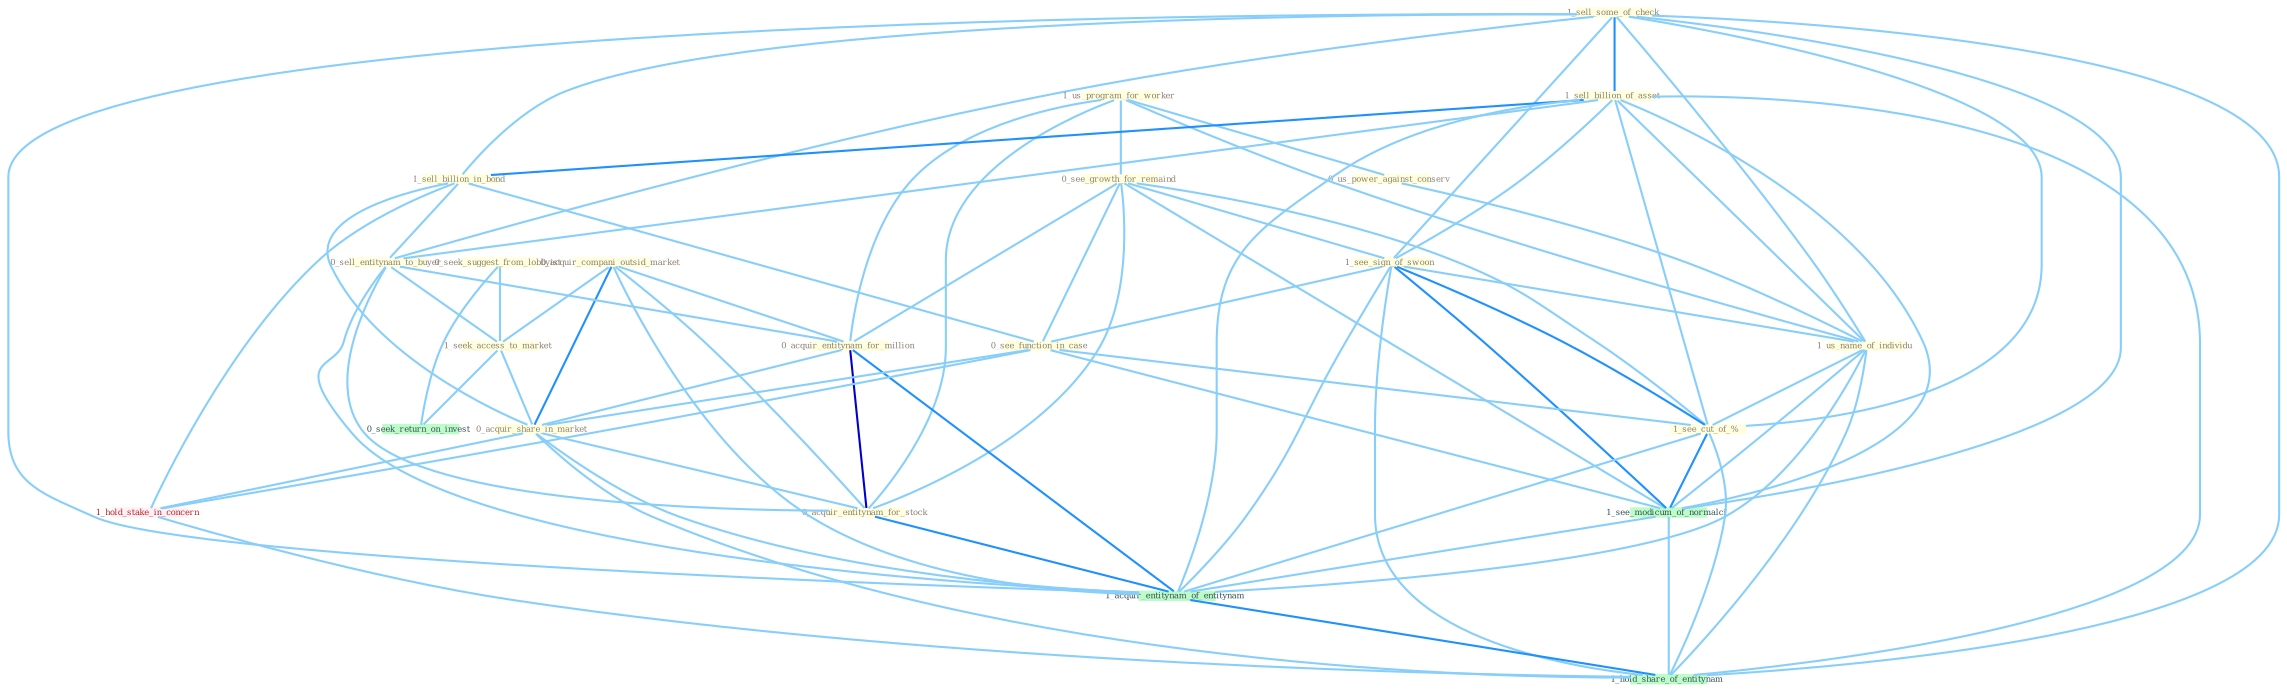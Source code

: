 Graph G{ 
    node
    [shape=polygon,style=filled,width=.5,height=.06,color="#BDFCC9",fixedsize=true,fontsize=4,
    fontcolor="#2f4f4f"];
    {node
    [color="#ffffe0", fontcolor="#8b7d6b"] "1_sell_some_of_check " "0_acquir_compani_outsid_market " "1_us_program_for_worker " "1_sell_billion_of_asset " "0_see_growth_for_remaind " "1_sell_billion_in_bond " "0_sell_entitynam_to_buyer " "0_seek_suggest_from_lobbyist " "0_us_power_against_conserv " "0_acquir_entitynam_for_million " "1_see_sign_of_swoon " "0_see_function_in_case " "1_seek_access_to_market " "0_acquir_share_in_market " "1_us_name_of_individu " "1_see_cut_of_% " "0_acquir_entitynam_for_stock "}
{node [color="#fff0f5", fontcolor="#b22222"] "1_hold_stake_in_concern "}
edge [color="#B0E2FF"];

	"1_sell_some_of_check " -- "1_sell_billion_of_asset " [w="2", color="#1e90ff" , len=0.8];
	"1_sell_some_of_check " -- "1_sell_billion_in_bond " [w="1", color="#87cefa" ];
	"1_sell_some_of_check " -- "0_sell_entitynam_to_buyer " [w="1", color="#87cefa" ];
	"1_sell_some_of_check " -- "1_see_sign_of_swoon " [w="1", color="#87cefa" ];
	"1_sell_some_of_check " -- "1_us_name_of_individu " [w="1", color="#87cefa" ];
	"1_sell_some_of_check " -- "1_see_cut_of_% " [w="1", color="#87cefa" ];
	"1_sell_some_of_check " -- "1_see_modicum_of_normalci " [w="1", color="#87cefa" ];
	"1_sell_some_of_check " -- "1_acquir_entitynam_of_entitynam " [w="1", color="#87cefa" ];
	"1_sell_some_of_check " -- "1_hold_share_of_entitynam " [w="1", color="#87cefa" ];
	"0_acquir_compani_outsid_market " -- "0_acquir_entitynam_for_million " [w="1", color="#87cefa" ];
	"0_acquir_compani_outsid_market " -- "1_seek_access_to_market " [w="1", color="#87cefa" ];
	"0_acquir_compani_outsid_market " -- "0_acquir_share_in_market " [w="2", color="#1e90ff" , len=0.8];
	"0_acquir_compani_outsid_market " -- "0_acquir_entitynam_for_stock " [w="1", color="#87cefa" ];
	"0_acquir_compani_outsid_market " -- "1_acquir_entitynam_of_entitynam " [w="1", color="#87cefa" ];
	"1_us_program_for_worker " -- "0_see_growth_for_remaind " [w="1", color="#87cefa" ];
	"1_us_program_for_worker " -- "0_us_power_against_conserv " [w="1", color="#87cefa" ];
	"1_us_program_for_worker " -- "0_acquir_entitynam_for_million " [w="1", color="#87cefa" ];
	"1_us_program_for_worker " -- "1_us_name_of_individu " [w="1", color="#87cefa" ];
	"1_us_program_for_worker " -- "0_acquir_entitynam_for_stock " [w="1", color="#87cefa" ];
	"1_sell_billion_of_asset " -- "1_sell_billion_in_bond " [w="2", color="#1e90ff" , len=0.8];
	"1_sell_billion_of_asset " -- "0_sell_entitynam_to_buyer " [w="1", color="#87cefa" ];
	"1_sell_billion_of_asset " -- "1_see_sign_of_swoon " [w="1", color="#87cefa" ];
	"1_sell_billion_of_asset " -- "1_us_name_of_individu " [w="1", color="#87cefa" ];
	"1_sell_billion_of_asset " -- "1_see_cut_of_% " [w="1", color="#87cefa" ];
	"1_sell_billion_of_asset " -- "1_see_modicum_of_normalci " [w="1", color="#87cefa" ];
	"1_sell_billion_of_asset " -- "1_acquir_entitynam_of_entitynam " [w="1", color="#87cefa" ];
	"1_sell_billion_of_asset " -- "1_hold_share_of_entitynam " [w="1", color="#87cefa" ];
	"0_see_growth_for_remaind " -- "0_acquir_entitynam_for_million " [w="1", color="#87cefa" ];
	"0_see_growth_for_remaind " -- "1_see_sign_of_swoon " [w="1", color="#87cefa" ];
	"0_see_growth_for_remaind " -- "0_see_function_in_case " [w="1", color="#87cefa" ];
	"0_see_growth_for_remaind " -- "1_see_cut_of_% " [w="1", color="#87cefa" ];
	"0_see_growth_for_remaind " -- "0_acquir_entitynam_for_stock " [w="1", color="#87cefa" ];
	"0_see_growth_for_remaind " -- "1_see_modicum_of_normalci " [w="1", color="#87cefa" ];
	"1_sell_billion_in_bond " -- "0_sell_entitynam_to_buyer " [w="1", color="#87cefa" ];
	"1_sell_billion_in_bond " -- "0_see_function_in_case " [w="1", color="#87cefa" ];
	"1_sell_billion_in_bond " -- "0_acquir_share_in_market " [w="1", color="#87cefa" ];
	"1_sell_billion_in_bond " -- "1_hold_stake_in_concern " [w="1", color="#87cefa" ];
	"0_sell_entitynam_to_buyer " -- "0_acquir_entitynam_for_million " [w="1", color="#87cefa" ];
	"0_sell_entitynam_to_buyer " -- "1_seek_access_to_market " [w="1", color="#87cefa" ];
	"0_sell_entitynam_to_buyer " -- "0_acquir_entitynam_for_stock " [w="1", color="#87cefa" ];
	"0_sell_entitynam_to_buyer " -- "1_acquir_entitynam_of_entitynam " [w="1", color="#87cefa" ];
	"0_seek_suggest_from_lobbyist " -- "1_seek_access_to_market " [w="1", color="#87cefa" ];
	"0_seek_suggest_from_lobbyist " -- "0_seek_return_on_invest " [w="1", color="#87cefa" ];
	"0_us_power_against_conserv " -- "1_us_name_of_individu " [w="1", color="#87cefa" ];
	"0_acquir_entitynam_for_million " -- "0_acquir_share_in_market " [w="1", color="#87cefa" ];
	"0_acquir_entitynam_for_million " -- "0_acquir_entitynam_for_stock " [w="3", color="#0000cd" , len=0.6];
	"0_acquir_entitynam_for_million " -- "1_acquir_entitynam_of_entitynam " [w="2", color="#1e90ff" , len=0.8];
	"1_see_sign_of_swoon " -- "0_see_function_in_case " [w="1", color="#87cefa" ];
	"1_see_sign_of_swoon " -- "1_us_name_of_individu " [w="1", color="#87cefa" ];
	"1_see_sign_of_swoon " -- "1_see_cut_of_% " [w="2", color="#1e90ff" , len=0.8];
	"1_see_sign_of_swoon " -- "1_see_modicum_of_normalci " [w="2", color="#1e90ff" , len=0.8];
	"1_see_sign_of_swoon " -- "1_acquir_entitynam_of_entitynam " [w="1", color="#87cefa" ];
	"1_see_sign_of_swoon " -- "1_hold_share_of_entitynam " [w="1", color="#87cefa" ];
	"0_see_function_in_case " -- "0_acquir_share_in_market " [w="1", color="#87cefa" ];
	"0_see_function_in_case " -- "1_see_cut_of_% " [w="1", color="#87cefa" ];
	"0_see_function_in_case " -- "1_hold_stake_in_concern " [w="1", color="#87cefa" ];
	"0_see_function_in_case " -- "1_see_modicum_of_normalci " [w="1", color="#87cefa" ];
	"1_seek_access_to_market " -- "0_acquir_share_in_market " [w="1", color="#87cefa" ];
	"1_seek_access_to_market " -- "0_seek_return_on_invest " [w="1", color="#87cefa" ];
	"0_acquir_share_in_market " -- "0_acquir_entitynam_for_stock " [w="1", color="#87cefa" ];
	"0_acquir_share_in_market " -- "1_hold_stake_in_concern " [w="1", color="#87cefa" ];
	"0_acquir_share_in_market " -- "1_acquir_entitynam_of_entitynam " [w="1", color="#87cefa" ];
	"0_acquir_share_in_market " -- "1_hold_share_of_entitynam " [w="1", color="#87cefa" ];
	"1_us_name_of_individu " -- "1_see_cut_of_% " [w="1", color="#87cefa" ];
	"1_us_name_of_individu " -- "1_see_modicum_of_normalci " [w="1", color="#87cefa" ];
	"1_us_name_of_individu " -- "1_acquir_entitynam_of_entitynam " [w="1", color="#87cefa" ];
	"1_us_name_of_individu " -- "1_hold_share_of_entitynam " [w="1", color="#87cefa" ];
	"1_see_cut_of_% " -- "1_see_modicum_of_normalci " [w="2", color="#1e90ff" , len=0.8];
	"1_see_cut_of_% " -- "1_acquir_entitynam_of_entitynam " [w="1", color="#87cefa" ];
	"1_see_cut_of_% " -- "1_hold_share_of_entitynam " [w="1", color="#87cefa" ];
	"0_acquir_entitynam_for_stock " -- "1_acquir_entitynam_of_entitynam " [w="2", color="#1e90ff" , len=0.8];
	"1_hold_stake_in_concern " -- "1_hold_share_of_entitynam " [w="1", color="#87cefa" ];
	"1_see_modicum_of_normalci " -- "1_acquir_entitynam_of_entitynam " [w="1", color="#87cefa" ];
	"1_see_modicum_of_normalci " -- "1_hold_share_of_entitynam " [w="1", color="#87cefa" ];
	"1_acquir_entitynam_of_entitynam " -- "1_hold_share_of_entitynam " [w="2", color="#1e90ff" , len=0.8];
}